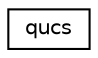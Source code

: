 digraph G
{
  edge [fontname="Helvetica",fontsize="10",labelfontname="Helvetica",labelfontsize="10"];
  node [fontname="Helvetica",fontsize="10",shape=record];
  rankdir="LR";
  Node1 [label="qucs",height=0.2,width=0.4,color="black", fillcolor="white", style="filled",URL="$structqucs.html"];
}
